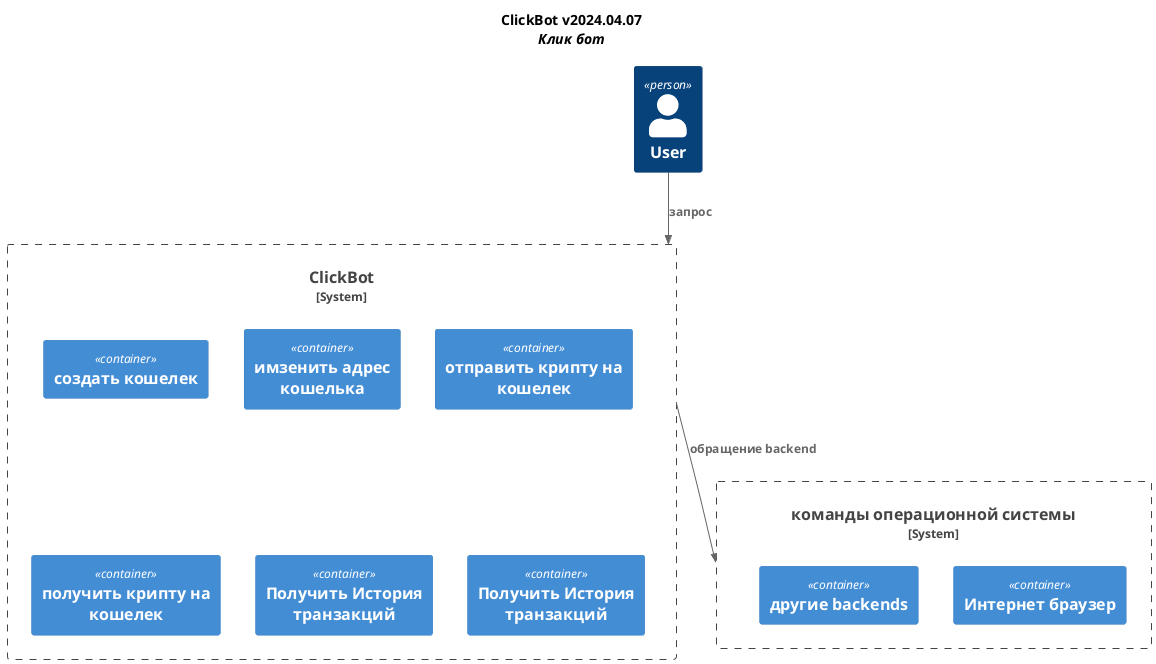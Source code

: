 @startuml click_bot
!include <C4/C4_Container>
title
<b>ClickBot v2024.04.07</b>
<i>Клик бот</i>
end title

Person(user, "User")
System_Boundary(clickBotSystem, "ClickBot"){
    Container(near_wallet_create, "создать кошелек")
    Container(near_wallet_update, "имзенить адрес  кошелька")
    Container(near_send_coin, "отправить крипту на кошелек")
    Container(near_receive_coin, "получить крипту на кошелек")
    Container(near_transactions_history, "Получить История транзакций")  
    Container(core_thanka, "Получить История транзакций")  


}

System_Boundary(system_, "команды операционной системы"){
    Container(browser_backend, "Интернет браузер")
    Container(other_backend, "другие backends ")
}

Rel(user, clickBotSystem, "запрос")
Rel(clickBotSystem, system_, "обращение backend")


@enduml
